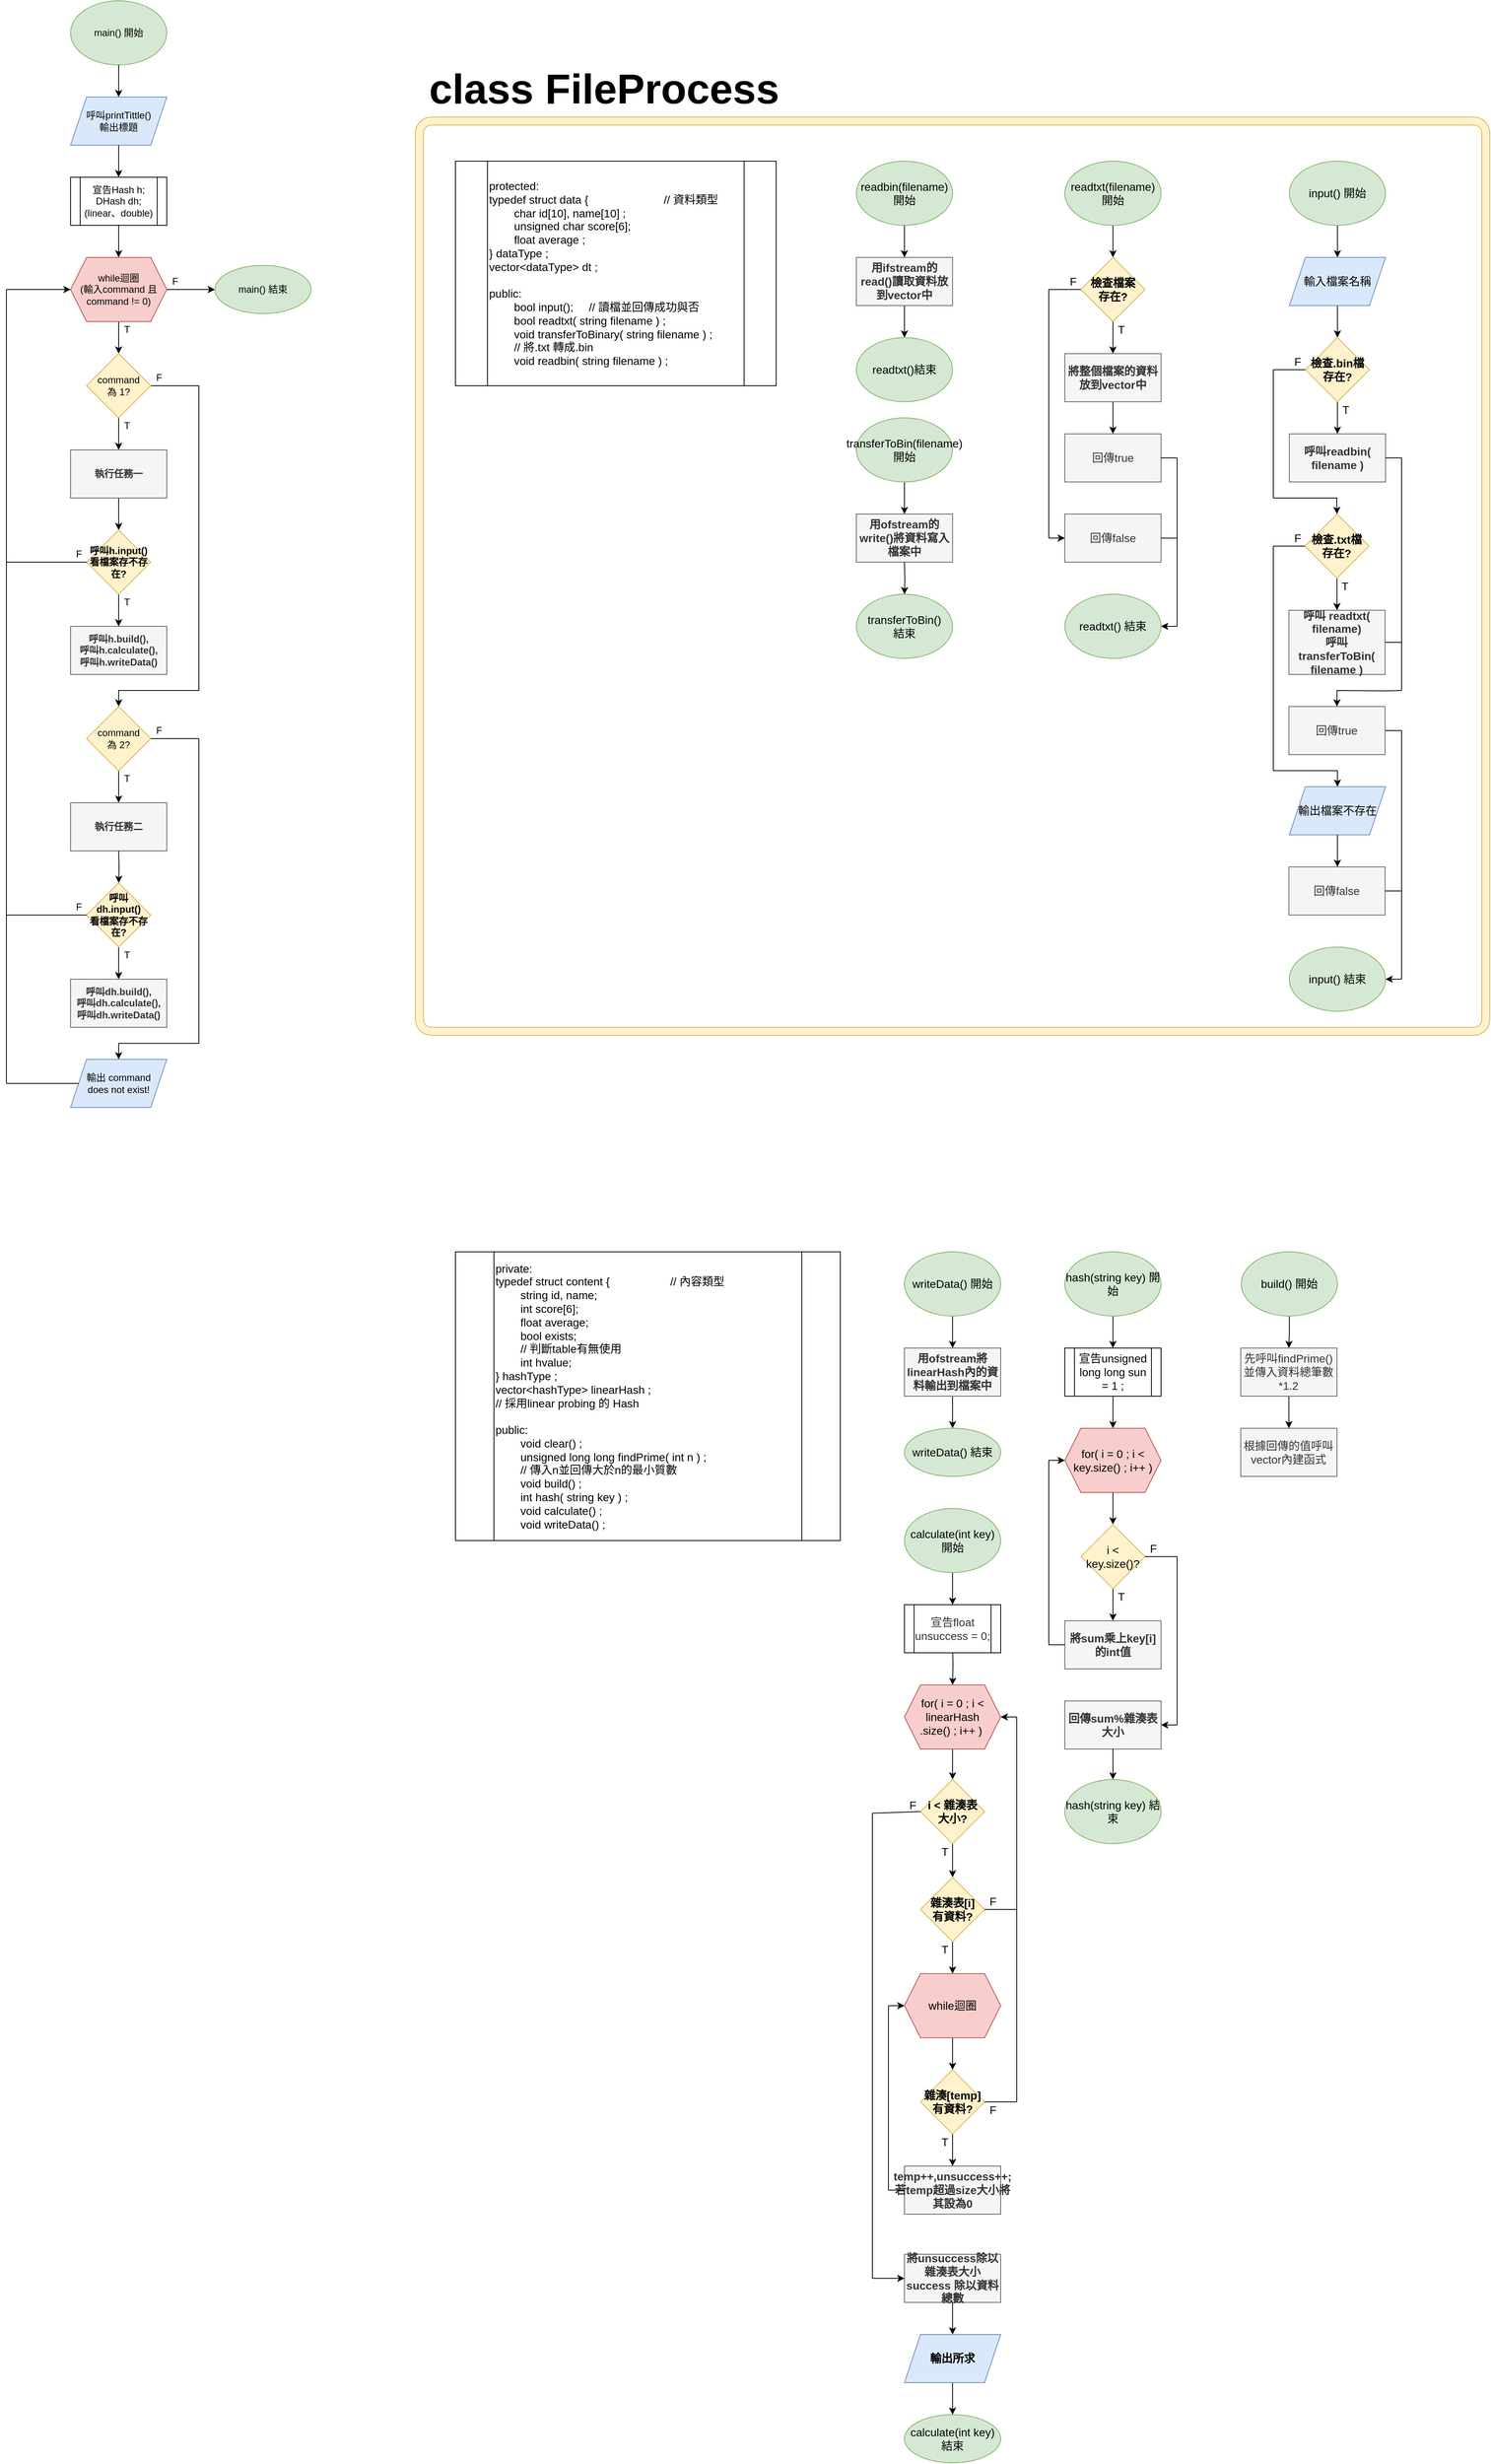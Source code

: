 <mxfile version="17.2.4"><diagram id="wQKLfge7aXyU3W-KWcBB" name="Page-1"><mxGraphModel dx="1577" dy="1096" grid="1" gridSize="10" guides="1" tooltips="1" connect="1" arrows="1" fold="1" page="1" pageScale="1" pageWidth="827" pageHeight="1169" math="0" shadow="0"><root><mxCell id="0"/><mxCell id="1" parent="0"/><mxCell id="VB_Do71cUTBaMuXv3MPL-1" value="main() 開始" style="ellipse;whiteSpace=wrap;html=1;fillColor=#d5e8d4;strokeColor=#82b366;" vertex="1" parent="1"><mxGeometry x="-40" y="40" width="120" height="80" as="geometry"/></mxCell><mxCell id="VB_Do71cUTBaMuXv3MPL-2" value="" style="endArrow=classic;html=1;rounded=0;exitX=0.5;exitY=1;exitDx=0;exitDy=0;" edge="1" parent="1" source="VB_Do71cUTBaMuXv3MPL-1" target="VB_Do71cUTBaMuXv3MPL-3"><mxGeometry width="50" height="50" relative="1" as="geometry"><mxPoint x="390" y="450" as="sourcePoint"/><mxPoint x="20" y="160" as="targetPoint"/></mxGeometry></mxCell><mxCell id="VB_Do71cUTBaMuXv3MPL-3" value="呼叫printTittle()&lt;br&gt;輸出標題" style="shape=parallelogram;perimeter=parallelogramPerimeter;whiteSpace=wrap;html=1;fixedSize=1;fillColor=#dae8fc;strokeColor=#6c8ebf;" vertex="1" parent="1"><mxGeometry x="-40" y="160" width="120" height="60" as="geometry"/></mxCell><mxCell id="VB_Do71cUTBaMuXv3MPL-4" value="" style="endArrow=classic;html=1;rounded=0;exitX=0.5;exitY=1;exitDx=0;exitDy=0;" edge="1" parent="1" source="VB_Do71cUTBaMuXv3MPL-3" target="VB_Do71cUTBaMuXv3MPL-5"><mxGeometry width="50" height="50" relative="1" as="geometry"><mxPoint x="390" y="450" as="sourcePoint"/><mxPoint x="20" y="270" as="targetPoint"/></mxGeometry></mxCell><mxCell id="VB_Do71cUTBaMuXv3MPL-5" value="宣告Hash h;&lt;br&gt;DHash dh;&lt;br&gt;(linear、double)" style="shape=process;whiteSpace=wrap;html=1;backgroundOutline=1;" vertex="1" parent="1"><mxGeometry x="-40" y="260" width="120" height="60" as="geometry"/></mxCell><mxCell id="VB_Do71cUTBaMuXv3MPL-6" value="" style="endArrow=classic;html=1;rounded=0;exitX=0.5;exitY=1;exitDx=0;exitDy=0;" edge="1" parent="1" source="VB_Do71cUTBaMuXv3MPL-5" target="VB_Do71cUTBaMuXv3MPL-7"><mxGeometry width="50" height="50" relative="1" as="geometry"><mxPoint x="390" y="430" as="sourcePoint"/><mxPoint x="20" y="360" as="targetPoint"/></mxGeometry></mxCell><mxCell id="VB_Do71cUTBaMuXv3MPL-9" value="" style="edgeStyle=orthogonalEdgeStyle;rounded=0;orthogonalLoop=1;jettySize=auto;html=1;" edge="1" parent="1" source="VB_Do71cUTBaMuXv3MPL-7" target="VB_Do71cUTBaMuXv3MPL-8"><mxGeometry relative="1" as="geometry"/></mxCell><mxCell id="VB_Do71cUTBaMuXv3MPL-28" value="" style="edgeStyle=orthogonalEdgeStyle;rounded=0;orthogonalLoop=1;jettySize=auto;html=1;" edge="1" parent="1" source="VB_Do71cUTBaMuXv3MPL-7" target="VB_Do71cUTBaMuXv3MPL-27"><mxGeometry relative="1" as="geometry"/></mxCell><mxCell id="VB_Do71cUTBaMuXv3MPL-7" value="while迴圈&lt;br&gt;(輸入command 且 command != 0)" style="shape=hexagon;perimeter=hexagonPerimeter2;whiteSpace=wrap;html=1;fixedSize=1;fillColor=#f8cecc;strokeColor=#b85450;" vertex="1" parent="1"><mxGeometry x="-40" y="360" width="120" height="80" as="geometry"/></mxCell><mxCell id="VB_Do71cUTBaMuXv3MPL-11" value="" style="edgeStyle=orthogonalEdgeStyle;rounded=0;orthogonalLoop=1;jettySize=auto;html=1;exitX=1;exitY=0.5;exitDx=0;exitDy=0;entryX=0.5;entryY=0;entryDx=0;entryDy=0;" edge="1" parent="1" source="VB_Do71cUTBaMuXv3MPL-8" target="VB_Do71cUTBaMuXv3MPL-10"><mxGeometry relative="1" as="geometry"><mxPoint x="-70" y="700" as="targetPoint"/><Array as="points"><mxPoint x="120" y="520"/><mxPoint x="120" y="900"/><mxPoint x="20" y="900"/></Array></mxGeometry></mxCell><mxCell id="VB_Do71cUTBaMuXv3MPL-14" value="" style="edgeStyle=orthogonalEdgeStyle;rounded=0;orthogonalLoop=1;jettySize=auto;html=1;" edge="1" parent="1" source="VB_Do71cUTBaMuXv3MPL-8" target="VB_Do71cUTBaMuXv3MPL-13"><mxGeometry relative="1" as="geometry"/></mxCell><mxCell id="VB_Do71cUTBaMuXv3MPL-8" value="command &lt;br&gt;為 1?" style="rhombus;whiteSpace=wrap;html=1;fillColor=#fff2cc;strokeColor=#d6b656;" vertex="1" parent="1"><mxGeometry x="-20" y="480" width="80" height="80" as="geometry"/></mxCell><mxCell id="VB_Do71cUTBaMuXv3MPL-18" value="" style="edgeStyle=orthogonalEdgeStyle;rounded=0;orthogonalLoop=1;jettySize=auto;html=1;" edge="1" parent="1" source="VB_Do71cUTBaMuXv3MPL-10" target="VB_Do71cUTBaMuXv3MPL-17"><mxGeometry relative="1" as="geometry"/></mxCell><mxCell id="VB_Do71cUTBaMuXv3MPL-10" value="command &lt;br&gt;為 2?" style="rhombus;whiteSpace=wrap;html=1;fillColor=#fff2cc;strokeColor=#d6b656;" vertex="1" parent="1"><mxGeometry x="-20" y="920" width="80" height="80" as="geometry"/></mxCell><mxCell id="VB_Do71cUTBaMuXv3MPL-12" value="F" style="text;html=1;align=center;verticalAlign=middle;resizable=0;points=[];autosize=1;strokeColor=none;fillColor=none;" vertex="1" parent="1"><mxGeometry x="60" y="500" width="20" height="20" as="geometry"/></mxCell><mxCell id="VB_Do71cUTBaMuXv3MPL-30" value="" style="edgeStyle=orthogonalEdgeStyle;rounded=0;orthogonalLoop=1;jettySize=auto;html=1;" edge="1" parent="1" source="VB_Do71cUTBaMuXv3MPL-13" target="VB_Do71cUTBaMuXv3MPL-29"><mxGeometry relative="1" as="geometry"/></mxCell><mxCell id="VB_Do71cUTBaMuXv3MPL-13" value="&lt;b&gt;執行任務一&lt;/b&gt;" style="whiteSpace=wrap;html=1;fillColor=#f5f5f5;fontColor=#333333;strokeColor=#666666;" vertex="1" parent="1"><mxGeometry x="-40" y="600" width="120" height="60" as="geometry"/></mxCell><mxCell id="VB_Do71cUTBaMuXv3MPL-15" value="T" style="text;html=1;align=center;verticalAlign=middle;resizable=0;points=[];autosize=1;strokeColor=none;fillColor=none;" vertex="1" parent="1"><mxGeometry x="20" y="560" width="20" height="20" as="geometry"/></mxCell><mxCell id="VB_Do71cUTBaMuXv3MPL-16" value="T" style="text;html=1;align=center;verticalAlign=middle;resizable=0;points=[];autosize=1;strokeColor=none;fillColor=none;" vertex="1" parent="1"><mxGeometry x="20" y="440" width="20" height="20" as="geometry"/></mxCell><mxCell id="VB_Do71cUTBaMuXv3MPL-17" value="&lt;span&gt;&lt;b&gt;執行任務二&lt;/b&gt;&lt;/span&gt;" style="whiteSpace=wrap;html=1;fillColor=#f5f5f5;fontColor=#333333;strokeColor=#666666;" vertex="1" parent="1"><mxGeometry x="-40" y="1040" width="120" height="60" as="geometry"/></mxCell><mxCell id="VB_Do71cUTBaMuXv3MPL-19" value="T" style="text;html=1;align=center;verticalAlign=middle;resizable=0;points=[];autosize=1;strokeColor=none;fillColor=none;" vertex="1" parent="1"><mxGeometry x="20" y="780" width="20" height="20" as="geometry"/></mxCell><mxCell id="VB_Do71cUTBaMuXv3MPL-22" value="" style="endArrow=classic;html=1;rounded=0;entryX=0;entryY=0.5;entryDx=0;entryDy=0;" edge="1" parent="1" target="VB_Do71cUTBaMuXv3MPL-7"><mxGeometry width="50" height="50" relative="1" as="geometry"><mxPoint x="-120" y="400" as="sourcePoint"/><mxPoint x="440" y="370" as="targetPoint"/></mxGeometry></mxCell><mxCell id="VB_Do71cUTBaMuXv3MPL-23" value="" style="endArrow=none;html=1;rounded=0;" edge="1" parent="1"><mxGeometry width="50" height="50" relative="1" as="geometry"><mxPoint x="-120" y="400" as="sourcePoint"/><mxPoint x="-120" y="1390" as="targetPoint"/></mxGeometry></mxCell><mxCell id="VB_Do71cUTBaMuXv3MPL-24" value="F" style="text;html=1;align=center;verticalAlign=middle;resizable=0;points=[];autosize=1;strokeColor=none;fillColor=none;" vertex="1" parent="1"><mxGeometry x="80" y="380" width="20" height="20" as="geometry"/></mxCell><mxCell id="VB_Do71cUTBaMuXv3MPL-26" value="輸出 command &lt;br&gt;does not exist!" style="shape=parallelogram;perimeter=parallelogramPerimeter;whiteSpace=wrap;html=1;fixedSize=1;fillColor=#dae8fc;strokeColor=#6c8ebf;" vertex="1" parent="1"><mxGeometry x="-40" y="1360" width="120" height="60" as="geometry"/></mxCell><mxCell id="VB_Do71cUTBaMuXv3MPL-27" value="main() 結束" style="ellipse;whiteSpace=wrap;html=1;fillColor=#d5e8d4;strokeColor=#82b366;" vertex="1" parent="1"><mxGeometry x="140" y="370" width="120" height="60" as="geometry"/></mxCell><mxCell id="VB_Do71cUTBaMuXv3MPL-34" value="" style="edgeStyle=orthogonalEdgeStyle;rounded=0;orthogonalLoop=1;jettySize=auto;html=1;" edge="1" parent="1" source="VB_Do71cUTBaMuXv3MPL-29" target="VB_Do71cUTBaMuXv3MPL-33"><mxGeometry relative="1" as="geometry"/></mxCell><mxCell id="VB_Do71cUTBaMuXv3MPL-29" value="&lt;b&gt;呼叫h.input()&lt;br&gt;看檔案存不存在?&lt;br&gt;&lt;/b&gt;" style="rhombus;whiteSpace=wrap;html=1;fillColor=#fff2cc;strokeColor=#d6b656;" vertex="1" parent="1"><mxGeometry x="-20" y="700" width="80" height="80" as="geometry"/></mxCell><mxCell id="VB_Do71cUTBaMuXv3MPL-33" value="&lt;b&gt;呼叫h.build(),&lt;br&gt;呼叫h.calculate(),&lt;br&gt;呼叫h.writeData()&lt;/b&gt;" style="whiteSpace=wrap;html=1;fillColor=#f5f5f5;strokeColor=#666666;fontColor=#333333;" vertex="1" parent="1"><mxGeometry x="-40" y="820" width="120" height="60" as="geometry"/></mxCell><mxCell id="VB_Do71cUTBaMuXv3MPL-35" value="" style="edgeStyle=orthogonalEdgeStyle;rounded=0;orthogonalLoop=1;jettySize=auto;html=1;" edge="1" parent="1" target="VB_Do71cUTBaMuXv3MPL-37"><mxGeometry relative="1" as="geometry"><mxPoint x="20" y="1100" as="sourcePoint"/></mxGeometry></mxCell><mxCell id="VB_Do71cUTBaMuXv3MPL-36" value="" style="edgeStyle=orthogonalEdgeStyle;rounded=0;orthogonalLoop=1;jettySize=auto;html=1;" edge="1" parent="1" source="VB_Do71cUTBaMuXv3MPL-37" target="VB_Do71cUTBaMuXv3MPL-38"><mxGeometry relative="1" as="geometry"/></mxCell><mxCell id="VB_Do71cUTBaMuXv3MPL-37" value="&lt;b&gt;呼叫dh.input()&lt;br&gt;看檔案存不存在?&lt;/b&gt;" style="rhombus;whiteSpace=wrap;html=1;fillColor=#fff2cc;strokeColor=#d6b656;" vertex="1" parent="1"><mxGeometry x="-20" y="1140" width="80" height="80" as="geometry"/></mxCell><mxCell id="VB_Do71cUTBaMuXv3MPL-38" value="&lt;b&gt;呼叫dh.build(),&lt;br&gt;呼叫dh.calculate(),&lt;br&gt;呼叫dh.writeData()&lt;/b&gt;" style="whiteSpace=wrap;html=1;fillColor=#f5f5f5;strokeColor=#666666;fontColor=#333333;" vertex="1" parent="1"><mxGeometry x="-40" y="1260" width="120" height="60" as="geometry"/></mxCell><mxCell id="VB_Do71cUTBaMuXv3MPL-39" value="" style="endArrow=none;html=1;rounded=0;exitX=0;exitY=0.5;exitDx=0;exitDy=0;" edge="1" parent="1" source="VB_Do71cUTBaMuXv3MPL-29"><mxGeometry width="50" height="50" relative="1" as="geometry"><mxPoint x="580" y="840" as="sourcePoint"/><mxPoint x="-120" y="740" as="targetPoint"/></mxGeometry></mxCell><mxCell id="VB_Do71cUTBaMuXv3MPL-40" value="F" style="text;html=1;align=center;verticalAlign=middle;resizable=0;points=[];autosize=1;strokeColor=none;fillColor=none;" vertex="1" parent="1"><mxGeometry x="-40" y="720" width="20" height="20" as="geometry"/></mxCell><mxCell id="VB_Do71cUTBaMuXv3MPL-41" value="T" style="text;html=1;align=center;verticalAlign=middle;resizable=0;points=[];autosize=1;strokeColor=none;fillColor=none;" vertex="1" parent="1"><mxGeometry x="20" y="1000" width="20" height="20" as="geometry"/></mxCell><mxCell id="VB_Do71cUTBaMuXv3MPL-42" value="" style="endArrow=none;html=1;rounded=0;exitX=1;exitY=0.5;exitDx=0;exitDy=0;" edge="1" parent="1" source="VB_Do71cUTBaMuXv3MPL-10"><mxGeometry width="50" height="50" relative="1" as="geometry"><mxPoint x="580" y="1040" as="sourcePoint"/><mxPoint x="120" y="960" as="targetPoint"/></mxGeometry></mxCell><mxCell id="VB_Do71cUTBaMuXv3MPL-43" value="F" style="text;html=1;align=center;verticalAlign=middle;resizable=0;points=[];autosize=1;strokeColor=none;fillColor=none;" vertex="1" parent="1"><mxGeometry x="60" y="940" width="20" height="20" as="geometry"/></mxCell><mxCell id="VB_Do71cUTBaMuXv3MPL-44" value="" style="endArrow=none;html=1;rounded=0;" edge="1" parent="1"><mxGeometry width="50" height="50" relative="1" as="geometry"><mxPoint x="120" y="960" as="sourcePoint"/><mxPoint x="120" y="1340" as="targetPoint"/></mxGeometry></mxCell><mxCell id="VB_Do71cUTBaMuXv3MPL-45" style="edgeStyle=orthogonalEdgeStyle;rounded=0;orthogonalLoop=1;jettySize=auto;html=1;exitX=0.5;exitY=1;exitDx=0;exitDy=0;" edge="1" parent="1" source="VB_Do71cUTBaMuXv3MPL-26" target="VB_Do71cUTBaMuXv3MPL-26"><mxGeometry relative="1" as="geometry"/></mxCell><mxCell id="VB_Do71cUTBaMuXv3MPL-46" value="" style="endArrow=none;html=1;rounded=0;" edge="1" parent="1"><mxGeometry width="50" height="50" relative="1" as="geometry"><mxPoint x="120" y="1340" as="sourcePoint"/><mxPoint x="20" y="1340" as="targetPoint"/></mxGeometry></mxCell><mxCell id="VB_Do71cUTBaMuXv3MPL-47" value="" style="endArrow=classic;html=1;rounded=0;entryX=0.5;entryY=0;entryDx=0;entryDy=0;" edge="1" parent="1" target="VB_Do71cUTBaMuXv3MPL-26"><mxGeometry width="50" height="50" relative="1" as="geometry"><mxPoint x="20" y="1340" as="sourcePoint"/><mxPoint x="630" y="1090" as="targetPoint"/></mxGeometry></mxCell><mxCell id="VB_Do71cUTBaMuXv3MPL-49" value="" style="endArrow=none;html=1;rounded=0;" edge="1" parent="1"><mxGeometry width="50" height="50" relative="1" as="geometry"><mxPoint x="-120" y="1390" as="sourcePoint"/><mxPoint x="-30" y="1390" as="targetPoint"/></mxGeometry></mxCell><mxCell id="VB_Do71cUTBaMuXv3MPL-50" value="T" style="text;html=1;align=center;verticalAlign=middle;resizable=0;points=[];autosize=1;strokeColor=none;fillColor=none;" vertex="1" parent="1"><mxGeometry x="20" y="1220" width="20" height="20" as="geometry"/></mxCell><mxCell id="VB_Do71cUTBaMuXv3MPL-51" value="" style="endArrow=none;html=1;rounded=0;exitX=0;exitY=0.5;exitDx=0;exitDy=0;" edge="1" parent="1" source="VB_Do71cUTBaMuXv3MPL-37"><mxGeometry width="50" height="50" relative="1" as="geometry"><mxPoint x="580" y="1040" as="sourcePoint"/><mxPoint x="-120" y="1180" as="targetPoint"/></mxGeometry></mxCell><mxCell id="VB_Do71cUTBaMuXv3MPL-52" value="F" style="text;html=1;align=center;verticalAlign=middle;resizable=0;points=[];autosize=1;strokeColor=none;fillColor=none;" vertex="1" parent="1"><mxGeometry x="-40" y="1160" width="20" height="20" as="geometry"/></mxCell><mxCell id="VB_Do71cUTBaMuXv3MPL-53" value="&lt;font style=&quot;font-size: 14px&quot;&gt;protected:&lt;br&gt;typedef struct data {&lt;span style=&quot;white-space: pre&quot;&gt;&#9;&lt;/span&gt;&lt;span style=&quot;white-space: pre&quot;&gt;&#9;&lt;/span&gt;&lt;span style=&quot;white-space: pre&quot;&gt;&#9;&lt;/span&gt;// 資料類型&lt;br&gt;&lt;span style=&quot;white-space: pre&quot;&gt;&#9;&lt;/span&gt;char id[10], name[10] ;&lt;br&gt;&amp;nbsp; &lt;span style=&quot;white-space: pre&quot;&gt;&#9;&lt;/span&gt;unsigned char score[6];&lt;br&gt;&lt;span style=&quot;white-space: pre&quot;&gt;&#9;&lt;/span&gt;float average ;&amp;nbsp; &amp;nbsp; &amp;nbsp; &amp;nbsp; &amp;nbsp; &amp;nbsp; &amp;nbsp;&lt;br&gt;} dataType ;&lt;span style=&quot;white-space: pre&quot;&gt;&#9;&lt;/span&gt;&lt;span style=&quot;white-space: pre&quot;&gt;&#9;&lt;/span&gt;&lt;span style=&quot;white-space: pre&quot;&gt;&#9;&lt;/span&gt;&lt;span style=&quot;white-space: pre&quot;&gt;&#9;&lt;/span&gt;&lt;span style=&quot;white-space: pre&quot;&gt;&#9;&lt;/span&gt;&lt;br&gt;vector&amp;lt;dataType&amp;gt; dt ;&lt;br&gt;&lt;br&gt;public:&lt;br&gt;&lt;span style=&quot;white-space: pre&quot;&gt;&#9;&lt;/span&gt;bool input();&lt;span style=&quot;white-space: pre&quot;&gt;&#9;&lt;/span&gt;// 讀檔並回傳成功與否&lt;br&gt;&lt;span style=&quot;white-space: pre&quot;&gt;&#9;&lt;/span&gt;bool readtxt( string filename ) ;&lt;br&gt;&lt;span style=&quot;white-space: pre&quot;&gt;&#9;&lt;/span&gt;void transferToBinary( string filename ) ;&amp;nbsp;&lt;br&gt;&lt;span style=&quot;white-space: pre&quot;&gt;&#9;&lt;/span&gt;// 將.txt 轉成.bin&lt;br&gt;&lt;span style=&quot;white-space: pre&quot;&gt;&#9;&lt;/span&gt;void readbin( string filename ) ;&lt;/font&gt;" style="shape=process;whiteSpace=wrap;html=1;backgroundOutline=1;align=left;" vertex="1" parent="1"><mxGeometry x="440" y="240" width="400" height="280" as="geometry"/></mxCell><mxCell id="VB_Do71cUTBaMuXv3MPL-56" value="" style="edgeStyle=orthogonalEdgeStyle;rounded=0;orthogonalLoop=1;jettySize=auto;html=1;fontSize=14;" edge="1" parent="1" source="VB_Do71cUTBaMuXv3MPL-54" target="VB_Do71cUTBaMuXv3MPL-58"><mxGeometry relative="1" as="geometry"><mxPoint x="1540" y="410" as="targetPoint"/></mxGeometry></mxCell><mxCell id="VB_Do71cUTBaMuXv3MPL-54" value="input() 開始" style="ellipse;whiteSpace=wrap;html=1;fontSize=14;fillColor=#d5e8d4;strokeColor=#82b366;" vertex="1" parent="1"><mxGeometry x="1480" y="240" width="120" height="80" as="geometry"/></mxCell><mxCell id="VB_Do71cUTBaMuXv3MPL-60" value="" style="edgeStyle=orthogonalEdgeStyle;rounded=0;orthogonalLoop=1;jettySize=auto;html=1;fontSize=14;" edge="1" parent="1" source="VB_Do71cUTBaMuXv3MPL-58" target="VB_Do71cUTBaMuXv3MPL-61"><mxGeometry relative="1" as="geometry"><mxPoint x="1540" y="460" as="targetPoint"/></mxGeometry></mxCell><mxCell id="VB_Do71cUTBaMuXv3MPL-58" value="輸入檔案名稱" style="shape=parallelogram;perimeter=parallelogramPerimeter;whiteSpace=wrap;html=1;fixedSize=1;fontSize=14;fillColor=#dae8fc;strokeColor=#6c8ebf;" vertex="1" parent="1"><mxGeometry x="1480" y="360" width="120" height="60" as="geometry"/></mxCell><mxCell id="VB_Do71cUTBaMuXv3MPL-63" value="" style="edgeStyle=orthogonalEdgeStyle;rounded=0;orthogonalLoop=1;jettySize=auto;html=1;fontSize=14;" edge="1" parent="1" source="VB_Do71cUTBaMuXv3MPL-61" target="VB_Do71cUTBaMuXv3MPL-62"><mxGeometry relative="1" as="geometry"/></mxCell><mxCell id="VB_Do71cUTBaMuXv3MPL-61" value="&lt;b&gt;檢查.bin檔存在?&lt;/b&gt;" style="rhombus;whiteSpace=wrap;html=1;fontSize=14;fillColor=#fff2cc;strokeColor=#d6b656;" vertex="1" parent="1"><mxGeometry x="1500" y="460" width="80" height="80" as="geometry"/></mxCell><mxCell id="VB_Do71cUTBaMuXv3MPL-62" value="&lt;b&gt;呼叫readbin( filename )&lt;/b&gt;" style="whiteSpace=wrap;html=1;fontSize=14;fillColor=#f5f5f5;fontColor=#333333;strokeColor=#666666;" vertex="1" parent="1"><mxGeometry x="1480" y="580" width="120" height="60" as="geometry"/></mxCell><mxCell id="VB_Do71cUTBaMuXv3MPL-64" value="T" style="text;html=1;align=center;verticalAlign=middle;resizable=0;points=[];autosize=1;strokeColor=none;fillColor=none;fontSize=14;" vertex="1" parent="1"><mxGeometry x="1540" y="540" width="20" height="20" as="geometry"/></mxCell><mxCell id="VB_Do71cUTBaMuXv3MPL-65" value="" style="endArrow=none;html=1;rounded=0;fontSize=14;exitX=0;exitY=0.5;exitDx=0;exitDy=0;" edge="1" parent="1" source="VB_Do71cUTBaMuXv3MPL-61"><mxGeometry width="50" height="50" relative="1" as="geometry"><mxPoint x="1520" y="700" as="sourcePoint"/><mxPoint x="1460" y="500" as="targetPoint"/></mxGeometry></mxCell><mxCell id="VB_Do71cUTBaMuXv3MPL-66" value="" style="endArrow=none;html=1;rounded=0;fontSize=14;" edge="1" parent="1"><mxGeometry width="50" height="50" relative="1" as="geometry"><mxPoint x="1460" y="660" as="sourcePoint"/><mxPoint x="1460" y="500" as="targetPoint"/></mxGeometry></mxCell><mxCell id="VB_Do71cUTBaMuXv3MPL-68" value="" style="endArrow=classic;html=1;rounded=0;fontSize=14;entryX=0.5;entryY=0;entryDx=0;entryDy=0;" edge="1" parent="1" target="VB_Do71cUTBaMuXv3MPL-69"><mxGeometry width="50" height="50" relative="1" as="geometry"><mxPoint x="1539" y="660" as="sourcePoint"/><mxPoint x="1510" y="600" as="targetPoint"/></mxGeometry></mxCell><mxCell id="VB_Do71cUTBaMuXv3MPL-72" value="" style="edgeStyle=orthogonalEdgeStyle;rounded=0;orthogonalLoop=1;jettySize=auto;html=1;fontSize=14;" edge="1" parent="1" source="VB_Do71cUTBaMuXv3MPL-69" target="VB_Do71cUTBaMuXv3MPL-71"><mxGeometry relative="1" as="geometry"/></mxCell><mxCell id="VB_Do71cUTBaMuXv3MPL-69" value="&lt;b&gt;檢查.txt檔&lt;br&gt;存在?&lt;/b&gt;" style="rhombus;whiteSpace=wrap;html=1;fontSize=14;fillColor=#fff2cc;strokeColor=#d6b656;" vertex="1" parent="1"><mxGeometry x="1499.41" y="680" width="80" height="80" as="geometry"/></mxCell><mxCell id="VB_Do71cUTBaMuXv3MPL-70" value="F" style="text;html=1;align=center;verticalAlign=middle;resizable=0;points=[];autosize=1;strokeColor=none;fillColor=none;fontSize=14;" vertex="1" parent="1"><mxGeometry x="1480" y="480" width="20" height="20" as="geometry"/></mxCell><mxCell id="VB_Do71cUTBaMuXv3MPL-71" value="&lt;b&gt;呼叫 readtxt( filename)&lt;br&gt;呼叫 transferToBin( filename )&lt;/b&gt;" style="whiteSpace=wrap;html=1;fontSize=14;fillColor=#f5f5f5;fontColor=#333333;strokeColor=#666666;" vertex="1" parent="1"><mxGeometry x="1479.41" y="800" width="120" height="80" as="geometry"/></mxCell><mxCell id="VB_Do71cUTBaMuXv3MPL-73" value="T" style="text;html=1;align=center;verticalAlign=middle;resizable=0;points=[];autosize=1;strokeColor=none;fillColor=none;fontSize=14;" vertex="1" parent="1"><mxGeometry x="1539.41" y="760" width="20" height="20" as="geometry"/></mxCell><mxCell id="VB_Do71cUTBaMuXv3MPL-75" value="" style="endArrow=none;html=1;rounded=0;fontSize=14;exitX=0;exitY=0.5;exitDx=0;exitDy=0;" edge="1" parent="1" source="VB_Do71cUTBaMuXv3MPL-69"><mxGeometry width="50" height="50" relative="1" as="geometry"><mxPoint x="1370" y="739.46" as="sourcePoint"/><mxPoint x="1460" y="720" as="targetPoint"/></mxGeometry></mxCell><mxCell id="VB_Do71cUTBaMuXv3MPL-76" value="" style="endArrow=none;html=1;rounded=0;fontSize=14;" edge="1" parent="1"><mxGeometry width="50" height="50" relative="1" as="geometry"><mxPoint x="1460" y="720" as="sourcePoint"/><mxPoint x="1460" y="1000" as="targetPoint"/><Array as="points"><mxPoint x="1460" y="880"/></Array></mxGeometry></mxCell><mxCell id="VB_Do71cUTBaMuXv3MPL-77" value="輸出檔案不存在" style="shape=parallelogram;perimeter=parallelogramPerimeter;whiteSpace=wrap;html=1;fixedSize=1;fontSize=14;fillColor=#dae8fc;strokeColor=#6c8ebf;" vertex="1" parent="1"><mxGeometry x="1480" y="1020" width="120" height="60" as="geometry"/></mxCell><mxCell id="VB_Do71cUTBaMuXv3MPL-79" value="" style="endArrow=classic;html=1;rounded=0;fontSize=14;entryX=0.5;entryY=0;entryDx=0;entryDy=0;" edge="1" parent="1" target="VB_Do71cUTBaMuXv3MPL-77"><mxGeometry width="50" height="50" relative="1" as="geometry"><mxPoint x="1540" y="1000" as="sourcePoint"/><mxPoint x="1380.59" y="1058.46" as="targetPoint"/></mxGeometry></mxCell><mxCell id="VB_Do71cUTBaMuXv3MPL-80" value="" style="endArrow=classic;html=1;rounded=0;fontSize=14;exitX=0.5;exitY=1;exitDx=0;exitDy=0;" edge="1" parent="1" source="VB_Do71cUTBaMuXv3MPL-77"><mxGeometry width="50" height="50" relative="1" as="geometry"><mxPoint x="1489.41" y="980" as="sourcePoint"/><mxPoint x="1540" y="1120" as="targetPoint"/></mxGeometry></mxCell><mxCell id="VB_Do71cUTBaMuXv3MPL-84" value="F" style="text;html=1;align=center;verticalAlign=middle;resizable=0;points=[];autosize=1;strokeColor=none;fillColor=none;fontSize=14;" vertex="1" parent="1"><mxGeometry x="1480" y="700" width="20" height="20" as="geometry"/></mxCell><mxCell id="VB_Do71cUTBaMuXv3MPL-85" value="" style="edgeStyle=orthogonalEdgeStyle;rounded=0;orthogonalLoop=1;jettySize=auto;html=1;fontSize=14;entryX=0.5;entryY=0;entryDx=0;entryDy=0;" edge="1" parent="1" target="VB_Do71cUTBaMuXv3MPL-146"><mxGeometry relative="1" as="geometry"><mxPoint x="1620" y="900" as="sourcePoint"/><mxPoint x="1600" y="950" as="targetPoint"/></mxGeometry></mxCell><mxCell id="VB_Do71cUTBaMuXv3MPL-87" value="" style="endArrow=none;html=1;rounded=0;fontSize=14;" edge="1" parent="1"><mxGeometry width="50" height="50" relative="1" as="geometry"><mxPoint x="1460" y="660" as="sourcePoint"/><mxPoint x="1540" y="660" as="targetPoint"/></mxGeometry></mxCell><mxCell id="VB_Do71cUTBaMuXv3MPL-88" value="" style="endArrow=none;html=1;rounded=0;fontSize=14;" edge="1" parent="1"><mxGeometry width="50" height="50" relative="1" as="geometry"><mxPoint x="1460" y="1000" as="sourcePoint"/><mxPoint x="1540" y="1000" as="targetPoint"/></mxGeometry></mxCell><mxCell id="VB_Do71cUTBaMuXv3MPL-89" value="" style="endArrow=none;html=1;rounded=0;fontSize=14;entryX=1;entryY=0.5;entryDx=0;entryDy=0;" edge="1" parent="1" target="VB_Do71cUTBaMuXv3MPL-62"><mxGeometry width="50" height="50" relative="1" as="geometry"><mxPoint x="1620" y="610" as="sourcePoint"/><mxPoint x="1510" y="860" as="targetPoint"/></mxGeometry></mxCell><mxCell id="VB_Do71cUTBaMuXv3MPL-90" value="" style="endArrow=none;html=1;rounded=0;fontSize=14;" edge="1" parent="1"><mxGeometry width="50" height="50" relative="1" as="geometry"><mxPoint x="1620" y="900" as="sourcePoint"/><mxPoint x="1620" y="610" as="targetPoint"/></mxGeometry></mxCell><mxCell id="VB_Do71cUTBaMuXv3MPL-91" value="" style="endArrow=none;html=1;rounded=0;fontSize=14;exitX=1;exitY=0.5;exitDx=0;exitDy=0;" edge="1" parent="1" source="VB_Do71cUTBaMuXv3MPL-146"><mxGeometry width="50" height="50" relative="1" as="geometry"><mxPoint x="1620" y="900" as="sourcePoint"/><mxPoint x="1620" y="950" as="targetPoint"/></mxGeometry></mxCell><mxCell id="VB_Do71cUTBaMuXv3MPL-92" value="" style="endArrow=none;html=1;rounded=0;fontSize=14;exitX=1;exitY=0.5;exitDx=0;exitDy=0;" edge="1" parent="1" source="VB_Do71cUTBaMuXv3MPL-71"><mxGeometry width="50" height="50" relative="1" as="geometry"><mxPoint x="1690" y="690" as="sourcePoint"/><mxPoint x="1620" y="840" as="targetPoint"/></mxGeometry></mxCell><mxCell id="VB_Do71cUTBaMuXv3MPL-93" value="" style="edgeStyle=orthogonalEdgeStyle;rounded=0;orthogonalLoop=1;jettySize=auto;html=1;fontSize=14;" edge="1" parent="1" source="VB_Do71cUTBaMuXv3MPL-94" target="VB_Do71cUTBaMuXv3MPL-128"><mxGeometry relative="1" as="geometry"><mxPoint x="1260.0" y="360" as="targetPoint"/></mxGeometry></mxCell><mxCell id="VB_Do71cUTBaMuXv3MPL-94" value="readtxt(filename)開始" style="ellipse;whiteSpace=wrap;html=1;fontSize=14;fillColor=#d5e8d4;strokeColor=#82b366;" vertex="1" parent="1"><mxGeometry x="1200" y="240" width="120" height="80" as="geometry"/></mxCell><mxCell id="VB_Do71cUTBaMuXv3MPL-128" value="&lt;b&gt;檢查檔案&lt;br&gt;存在?&lt;/b&gt;" style="rhombus;whiteSpace=wrap;html=1;fontSize=14;fillColor=#fff2cc;strokeColor=#d6b656;" vertex="1" parent="1"><mxGeometry x="1220.0" y="360" width="80" height="80" as="geometry"/></mxCell><mxCell id="VB_Do71cUTBaMuXv3MPL-129" value="" style="endArrow=classic;html=1;rounded=0;fontSize=14;exitX=0.5;exitY=1;exitDx=0;exitDy=0;" edge="1" parent="1" source="VB_Do71cUTBaMuXv3MPL-128" target="VB_Do71cUTBaMuXv3MPL-131"><mxGeometry width="50" height="50" relative="1" as="geometry"><mxPoint x="1300.0" y="90" as="sourcePoint"/><mxPoint x="1260.0" y="480" as="targetPoint"/></mxGeometry></mxCell><mxCell id="VB_Do71cUTBaMuXv3MPL-134" value="" style="edgeStyle=orthogonalEdgeStyle;rounded=0;orthogonalLoop=1;jettySize=auto;html=1;fontSize=14;" edge="1" parent="1" source="VB_Do71cUTBaMuXv3MPL-131" target="VB_Do71cUTBaMuXv3MPL-138"><mxGeometry relative="1" as="geometry"><mxPoint x="1260.0" y="580" as="targetPoint"/></mxGeometry></mxCell><mxCell id="VB_Do71cUTBaMuXv3MPL-131" value="&lt;b&gt;將整個檔案的資料放到vector中&lt;/b&gt;" style="rounded=0;whiteSpace=wrap;html=1;fontSize=14;fillColor=#f5f5f5;fontColor=#333333;strokeColor=#666666;" vertex="1" parent="1"><mxGeometry x="1200.0" y="480" width="120" height="60" as="geometry"/></mxCell><mxCell id="VB_Do71cUTBaMuXv3MPL-132" value="T" style="text;html=1;align=center;verticalAlign=middle;resizable=0;points=[];autosize=1;strokeColor=none;fillColor=none;fontSize=14;" vertex="1" parent="1"><mxGeometry x="1260" y="440" width="20" height="20" as="geometry"/></mxCell><mxCell id="VB_Do71cUTBaMuXv3MPL-135" value="" style="endArrow=none;html=1;rounded=0;fontSize=14;exitX=0;exitY=0.5;exitDx=0;exitDy=0;" edge="1" parent="1" source="VB_Do71cUTBaMuXv3MPL-128"><mxGeometry width="50" height="50" relative="1" as="geometry"><mxPoint x="1208.57" y="170" as="sourcePoint"/><mxPoint x="1180" y="400" as="targetPoint"/></mxGeometry></mxCell><mxCell id="VB_Do71cUTBaMuXv3MPL-136" value="" style="endArrow=none;html=1;rounded=0;fontSize=14;" edge="1" parent="1"><mxGeometry width="50" height="50" relative="1" as="geometry"><mxPoint x="1180" y="400" as="sourcePoint"/><mxPoint x="1180" y="710" as="targetPoint"/></mxGeometry></mxCell><mxCell id="VB_Do71cUTBaMuXv3MPL-137" value="F" style="text;html=1;align=center;verticalAlign=middle;resizable=0;points=[];autosize=1;strokeColor=none;fillColor=none;fontSize=14;" vertex="1" parent="1"><mxGeometry x="1200" y="380" width="20" height="20" as="geometry"/></mxCell><mxCell id="VB_Do71cUTBaMuXv3MPL-138" value="回傳true" style="rounded=0;whiteSpace=wrap;html=1;fontSize=14;fillColor=#f5f5f5;fontColor=#333333;strokeColor=#666666;" vertex="1" parent="1"><mxGeometry x="1200.0" y="580" width="120" height="60" as="geometry"/></mxCell><mxCell id="VB_Do71cUTBaMuXv3MPL-139" value="" style="endArrow=classic;html=1;rounded=0;fontSize=14;entryX=0;entryY=0.5;entryDx=0;entryDy=0;" edge="1" parent="1" target="VB_Do71cUTBaMuXv3MPL-140"><mxGeometry width="50" height="50" relative="1" as="geometry"><mxPoint x="1180" y="710" as="sourcePoint"/><mxPoint x="1200" y="700" as="targetPoint"/></mxGeometry></mxCell><mxCell id="VB_Do71cUTBaMuXv3MPL-140" value="回傳false" style="rounded=0;whiteSpace=wrap;html=1;fontSize=14;fillColor=#f5f5f5;fontColor=#333333;strokeColor=#666666;" vertex="1" parent="1"><mxGeometry x="1200.0" y="680" width="120" height="60" as="geometry"/></mxCell><mxCell id="VB_Do71cUTBaMuXv3MPL-141" value="" style="endArrow=none;html=1;rounded=0;fontSize=14;exitX=1;exitY=0.5;exitDx=0;exitDy=0;" edge="1" parent="1" source="VB_Do71cUTBaMuXv3MPL-138"><mxGeometry width="50" height="50" relative="1" as="geometry"><mxPoint x="1260" y="590" as="sourcePoint"/><mxPoint x="1340" y="610" as="targetPoint"/></mxGeometry></mxCell><mxCell id="VB_Do71cUTBaMuXv3MPL-142" value="" style="endArrow=none;html=1;rounded=0;fontSize=14;exitX=1;exitY=0.5;exitDx=0;exitDy=0;" edge="1" parent="1" source="VB_Do71cUTBaMuXv3MPL-140"><mxGeometry width="50" height="50" relative="1" as="geometry"><mxPoint x="1260" y="590" as="sourcePoint"/><mxPoint x="1340" y="710" as="targetPoint"/></mxGeometry></mxCell><mxCell id="VB_Do71cUTBaMuXv3MPL-143" value="" style="endArrow=none;html=1;rounded=0;fontSize=14;" edge="1" parent="1"><mxGeometry width="50" height="50" relative="1" as="geometry"><mxPoint x="1340" y="820" as="sourcePoint"/><mxPoint x="1340" y="610" as="targetPoint"/></mxGeometry></mxCell><mxCell id="VB_Do71cUTBaMuXv3MPL-144" value="" style="endArrow=classic;html=1;rounded=0;fontSize=14;entryX=1;entryY=0.5;entryDx=0;entryDy=0;" edge="1" parent="1" target="VB_Do71cUTBaMuXv3MPL-145"><mxGeometry width="50" height="50" relative="1" as="geometry"><mxPoint x="1340" y="820" as="sourcePoint"/><mxPoint x="1310" y="540" as="targetPoint"/></mxGeometry></mxCell><mxCell id="VB_Do71cUTBaMuXv3MPL-145" value="readtxt() 結束" style="ellipse;whiteSpace=wrap;html=1;fontSize=14;fillColor=#d5e8d4;strokeColor=#82b366;" vertex="1" parent="1"><mxGeometry x="1200" y="780" width="120" height="80" as="geometry"/></mxCell><mxCell id="VB_Do71cUTBaMuXv3MPL-146" value="回傳true" style="rounded=0;whiteSpace=wrap;html=1;fontSize=14;fillColor=#f5f5f5;fontColor=#333333;strokeColor=#666666;" vertex="1" parent="1"><mxGeometry x="1479.41" y="920" width="120" height="60" as="geometry"/></mxCell><mxCell id="VB_Do71cUTBaMuXv3MPL-147" value="回傳false" style="rounded=0;whiteSpace=wrap;html=1;fontSize=14;fillColor=#f5f5f5;fontColor=#333333;strokeColor=#666666;" vertex="1" parent="1"><mxGeometry x="1479.41" y="1120" width="120" height="60" as="geometry"/></mxCell><mxCell id="VB_Do71cUTBaMuXv3MPL-148" value="" style="endArrow=none;html=1;rounded=0;fontSize=14;exitX=1;exitY=0.5;exitDx=0;exitDy=0;" edge="1" parent="1" source="VB_Do71cUTBaMuXv3MPL-147"><mxGeometry width="50" height="50" relative="1" as="geometry"><mxPoint x="1580" y="990" as="sourcePoint"/><mxPoint x="1620" y="1150" as="targetPoint"/></mxGeometry></mxCell><mxCell id="VB_Do71cUTBaMuXv3MPL-149" value="" style="endArrow=none;html=1;rounded=0;fontSize=14;" edge="1" parent="1"><mxGeometry width="50" height="50" relative="1" as="geometry"><mxPoint x="1620" y="950" as="sourcePoint"/><mxPoint x="1620" y="1260" as="targetPoint"/></mxGeometry></mxCell><mxCell id="VB_Do71cUTBaMuXv3MPL-150" value="input() 結束" style="ellipse;whiteSpace=wrap;html=1;fontSize=14;fillColor=#d5e8d4;strokeColor=#82b366;" vertex="1" parent="1"><mxGeometry x="1480" y="1220" width="120" height="80" as="geometry"/></mxCell><mxCell id="VB_Do71cUTBaMuXv3MPL-151" value="" style="endArrow=classic;html=1;rounded=0;fontSize=14;entryX=1;entryY=0.5;entryDx=0;entryDy=0;" edge="1" parent="1" target="VB_Do71cUTBaMuXv3MPL-150"><mxGeometry width="50" height="50" relative="1" as="geometry"><mxPoint x="1620" y="1260" as="sourcePoint"/><mxPoint x="1630" y="1100" as="targetPoint"/></mxGeometry></mxCell><mxCell id="VB_Do71cUTBaMuXv3MPL-152" value="" style="edgeStyle=orthogonalEdgeStyle;rounded=0;orthogonalLoop=1;jettySize=auto;html=1;fontSize=14;" edge="1" parent="1" source="VB_Do71cUTBaMuXv3MPL-153"><mxGeometry relative="1" as="geometry"><mxPoint x="1000" y="360.0" as="targetPoint"/></mxGeometry></mxCell><mxCell id="VB_Do71cUTBaMuXv3MPL-153" value="readbin(filename)開始" style="ellipse;whiteSpace=wrap;html=1;fontSize=14;fillColor=#d5e8d4;strokeColor=#82b366;" vertex="1" parent="1"><mxGeometry x="940" y="240" width="120" height="80" as="geometry"/></mxCell><mxCell id="VB_Do71cUTBaMuXv3MPL-156" value="" style="edgeStyle=orthogonalEdgeStyle;rounded=0;orthogonalLoop=1;jettySize=auto;html=1;fontSize=14;" edge="1" parent="1" source="VB_Do71cUTBaMuXv3MPL-157"><mxGeometry relative="1" as="geometry"><mxPoint x="1000.0" y="460" as="targetPoint"/></mxGeometry></mxCell><mxCell id="VB_Do71cUTBaMuXv3MPL-157" value="&lt;b&gt;用ifstream的read()讀取資料放到vector中&lt;/b&gt;" style="rounded=0;whiteSpace=wrap;html=1;fontSize=14;fillColor=#f5f5f5;fontColor=#333333;strokeColor=#666666;" vertex="1" parent="1"><mxGeometry x="940.0" y="360" width="120" height="60" as="geometry"/></mxCell><mxCell id="VB_Do71cUTBaMuXv3MPL-169" value="readtxt()結束" style="ellipse;whiteSpace=wrap;html=1;fontSize=14;fillColor=#d5e8d4;strokeColor=#82b366;" vertex="1" parent="1"><mxGeometry x="940" y="460" width="120" height="80" as="geometry"/></mxCell><mxCell id="VB_Do71cUTBaMuXv3MPL-170" value="" style="edgeStyle=orthogonalEdgeStyle;rounded=0;orthogonalLoop=1;jettySize=auto;html=1;fontSize=14;" edge="1" parent="1" source="VB_Do71cUTBaMuXv3MPL-171" target="VB_Do71cUTBaMuXv3MPL-175"><mxGeometry relative="1" as="geometry"><mxPoint x="1000" y="680.0" as="targetPoint"/></mxGeometry></mxCell><mxCell id="VB_Do71cUTBaMuXv3MPL-171" value="transferToBin(filename)開始" style="ellipse;whiteSpace=wrap;html=1;fontSize=14;fillColor=#d5e8d4;strokeColor=#82b366;" vertex="1" parent="1"><mxGeometry x="940" y="560" width="120" height="80" as="geometry"/></mxCell><mxCell id="VB_Do71cUTBaMuXv3MPL-175" value="用ofstream的write()將資料寫入檔案中" style="rounded=0;whiteSpace=wrap;html=1;fontSize=14;fillColor=#f5f5f5;fontColor=#333333;strokeColor=#666666;fontStyle=1" vertex="1" parent="1"><mxGeometry x="940" y="680.0" width="120" height="60" as="geometry"/></mxCell><mxCell id="VB_Do71cUTBaMuXv3MPL-176" value="" style="edgeStyle=orthogonalEdgeStyle;rounded=0;orthogonalLoop=1;jettySize=auto;html=1;fontSize=14;" edge="1" parent="1"><mxGeometry relative="1" as="geometry"><mxPoint x="1000.0" y="780" as="targetPoint"/><mxPoint x="1000.0" y="740" as="sourcePoint"/></mxGeometry></mxCell><mxCell id="VB_Do71cUTBaMuXv3MPL-177" value="transferToBin() &lt;br&gt;結束" style="ellipse;whiteSpace=wrap;html=1;fontSize=14;fillColor=#d5e8d4;strokeColor=#82b366;" vertex="1" parent="1"><mxGeometry x="940" y="780" width="120" height="80" as="geometry"/></mxCell><mxCell id="VB_Do71cUTBaMuXv3MPL-179" value="" style="verticalLabelPosition=bottom;verticalAlign=top;html=1;shape=mxgraph.basic.rounded_frame;dx=10;fontSize=14;fontStyle=0;fillColor=#fff2cc;strokeColor=#d6b656;" vertex="1" parent="1"><mxGeometry x="390" y="185" width="1340" height="1145" as="geometry"/></mxCell><mxCell id="VB_Do71cUTBaMuXv3MPL-180" value="&lt;b&gt;&lt;font style=&quot;font-size: 52px&quot;&gt;class FileProcess&lt;/font&gt;&lt;/b&gt;" style="text;html=1;align=center;verticalAlign=middle;resizable=0;points=[];autosize=1;strokeColor=none;fillColor=none;fontSize=14;" vertex="1" parent="1"><mxGeometry x="400" y="130" width="450" height="40" as="geometry"/></mxCell><mxCell id="VB_Do71cUTBaMuXv3MPL-181" value="&lt;font style=&quot;font-size: 14px&quot;&gt;private:&lt;br&gt;typedef struct content {&lt;span style=&quot;white-space: pre&quot;&gt;&#9;&lt;/span&gt;&lt;span style=&quot;white-space: pre&quot;&gt;&#9;&lt;/span&gt;&lt;span style=&quot;white-space: pre&quot;&gt;&#9;&lt;/span&gt;// 內容類型&lt;br&gt;&lt;span style=&quot;white-space: pre&quot;&gt;&#9;&lt;/span&gt;string id, name;&lt;br&gt;&amp;nbsp; &lt;span style=&quot;white-space: pre&quot;&gt;&#9;&lt;/span&gt;int score[6];&lt;br&gt;&lt;span style=&quot;white-space: pre&quot;&gt;&#9;&lt;/span&gt;float average;&lt;br&gt;&lt;span style=&quot;white-space: pre&quot;&gt;&#9;&lt;/span&gt;bool exists;&lt;span style=&quot;white-space: pre&quot;&gt;&#9;&lt;/span&gt;&lt;span style=&quot;white-space: pre&quot;&gt;&#9;&lt;/span&gt;&lt;span style=&quot;white-space: pre&quot;&gt;&#9;&lt;/span&gt;&lt;span style=&quot;white-space: pre&quot;&gt;&#9;&lt;/span&gt;&lt;br&gt;&lt;span style=&quot;white-space: pre&quot;&gt;&#9;&lt;/span&gt;// 判斷table有無使用&lt;br&gt;&lt;span style=&quot;white-space: pre&quot;&gt;&#9;&lt;/span&gt;int hvalue;&amp;nbsp; &amp;nbsp; &amp;nbsp; &amp;nbsp; &amp;nbsp; &amp;nbsp; &amp;nbsp;&lt;br&gt;} hashType ;&lt;span style=&quot;white-space: pre&quot;&gt;&#9;&lt;/span&gt;&lt;span style=&quot;white-space: pre&quot;&gt;&#9;&lt;/span&gt;&lt;span style=&quot;white-space: pre&quot;&gt;&#9;&lt;/span&gt;&lt;span style=&quot;white-space: pre&quot;&gt;&#9;&lt;/span&gt;&lt;span style=&quot;white-space: pre&quot;&gt;&#9;&lt;/span&gt;&lt;br&gt;vector&amp;lt;hashType&amp;gt; linearHash ;&lt;span style=&quot;white-space: pre&quot;&gt;&#9;&lt;/span&gt;&lt;br&gt;// 採用linear probing 的 Hash&lt;br&gt;&lt;br&gt;public:&lt;br&gt;&lt;span style=&quot;white-space: pre&quot;&gt;&#9;&lt;/span&gt;void clear() ;&lt;br&gt;&lt;span style=&quot;white-space: pre&quot;&gt;&#9;&lt;/span&gt;unsigned long long findPrime( int n ) ;&amp;nbsp;&lt;br&gt;&lt;span style=&quot;white-space: pre&quot;&gt;&#9;&lt;/span&gt;// 傳入n並回傳大於n的最小質數&lt;br&gt;&lt;span style=&quot;white-space: pre&quot;&gt;&#9;&lt;/span&gt;void build() ;&amp;nbsp;&lt;br&gt;&lt;span style=&quot;white-space: pre&quot;&gt;&#9;&lt;/span&gt;int hash( string key ) ;&lt;br&gt;&lt;span style=&quot;white-space: pre&quot;&gt;&#9;&lt;/span&gt;void calculate() ;&lt;br&gt;&lt;span style=&quot;white-space: pre&quot;&gt;&#9;&lt;/span&gt;void writeData() ;&lt;br&gt;&lt;/font&gt;" style="shape=process;whiteSpace=wrap;html=1;backgroundOutline=1;align=left;" vertex="1" parent="1"><mxGeometry x="440" y="1600" width="480" height="360" as="geometry"/></mxCell><mxCell id="VB_Do71cUTBaMuXv3MPL-184" value="" style="edgeStyle=orthogonalEdgeStyle;rounded=0;orthogonalLoop=1;jettySize=auto;html=1;fontSize=14;fontColor=#000000;" edge="1" parent="1" source="VB_Do71cUTBaMuXv3MPL-182" target="VB_Do71cUTBaMuXv3MPL-183"><mxGeometry relative="1" as="geometry"/></mxCell><mxCell id="VB_Do71cUTBaMuXv3MPL-182" value="&lt;font style=&quot;font-size: 14px;&quot;&gt;writeData() 開始&lt;/font&gt;" style="ellipse;whiteSpace=wrap;html=1;fontSize=14;fillColor=#d5e8d4;strokeColor=#82b366;" vertex="1" parent="1"><mxGeometry x="1000" y="1600" width="120" height="80" as="geometry"/></mxCell><mxCell id="VB_Do71cUTBaMuXv3MPL-186" value="" style="edgeStyle=orthogonalEdgeStyle;rounded=0;orthogonalLoop=1;jettySize=auto;html=1;fontSize=14;fontColor=#000000;" edge="1" parent="1" source="VB_Do71cUTBaMuXv3MPL-183" target="VB_Do71cUTBaMuXv3MPL-185"><mxGeometry relative="1" as="geometry"/></mxCell><mxCell id="VB_Do71cUTBaMuXv3MPL-183" value="&lt;b&gt;用ofstream將linearHash內的資料輸出到檔案中&lt;/b&gt;" style="whiteSpace=wrap;html=1;fontSize=14;fontColor=#333333;fillColor=#f5f5f5;strokeColor=#666666;" vertex="1" parent="1"><mxGeometry x="1000" y="1720" width="120" height="60" as="geometry"/></mxCell><mxCell id="VB_Do71cUTBaMuXv3MPL-185" value="&lt;span&gt;writeData() 結束&lt;/span&gt;" style="ellipse;whiteSpace=wrap;html=1;fontSize=14;fillColor=#d5e8d4;strokeColor=#82b366;" vertex="1" parent="1"><mxGeometry x="1000" y="1820" width="120" height="60" as="geometry"/></mxCell><mxCell id="VB_Do71cUTBaMuXv3MPL-187" value="" style="edgeStyle=orthogonalEdgeStyle;rounded=0;orthogonalLoop=1;jettySize=auto;html=1;fontSize=14;fontColor=#000000;" edge="1" parent="1" source="VB_Do71cUTBaMuXv3MPL-188" target="VB_Do71cUTBaMuXv3MPL-194"><mxGeometry relative="1" as="geometry"><mxPoint x="1060" y="2030.0" as="targetPoint"/></mxGeometry></mxCell><mxCell id="VB_Do71cUTBaMuXv3MPL-188" value="&lt;font style=&quot;font-size: 14px&quot;&gt;calculate(int key) 開始&lt;/font&gt;" style="ellipse;whiteSpace=wrap;html=1;fontSize=14;fillColor=#d5e8d4;strokeColor=#82b366;" vertex="1" parent="1"><mxGeometry x="1000" y="1920" width="120" height="80" as="geometry"/></mxCell><mxCell id="VB_Do71cUTBaMuXv3MPL-193" value="" style="edgeStyle=orthogonalEdgeStyle;rounded=0;orthogonalLoop=1;jettySize=auto;html=1;fontSize=14;fontColor=#000000;" edge="1" parent="1" target="VB_Do71cUTBaMuXv3MPL-195"><mxGeometry relative="1" as="geometry"><mxPoint x="1060" y="2090.0" as="sourcePoint"/><mxPoint x="1060" y="2140.0" as="targetPoint"/></mxGeometry></mxCell><mxCell id="VB_Do71cUTBaMuXv3MPL-194" value="&lt;span style=&quot;color: rgb(51 , 51 , 51)&quot;&gt;宣告float unsuccess = 0;&lt;/span&gt;" style="shape=process;whiteSpace=wrap;html=1;backgroundOutline=1;fontSize=14;fontColor=#000000;" vertex="1" parent="1"><mxGeometry x="1000" y="2040.0" width="120" height="60" as="geometry"/></mxCell><mxCell id="VB_Do71cUTBaMuXv3MPL-197" value="" style="edgeStyle=orthogonalEdgeStyle;rounded=0;orthogonalLoop=1;jettySize=auto;html=1;fontSize=14;fontColor=#000000;" edge="1" parent="1" source="VB_Do71cUTBaMuXv3MPL-195" target="VB_Do71cUTBaMuXv3MPL-196"><mxGeometry relative="1" as="geometry"/></mxCell><mxCell id="VB_Do71cUTBaMuXv3MPL-195" value="for( i = 0 ;&amp;nbsp;i &amp;lt; linearHash&lt;br&gt;.size()&amp;nbsp;; i++ )&amp;nbsp;" style="shape=hexagon;perimeter=hexagonPerimeter2;whiteSpace=wrap;html=1;fixedSize=1;fontSize=14;fillColor=#f8cecc;strokeColor=#b85450;" vertex="1" parent="1"><mxGeometry x="1000" y="2140.0" width="120" height="80" as="geometry"/></mxCell><mxCell id="VB_Do71cUTBaMuXv3MPL-199" value="" style="edgeStyle=orthogonalEdgeStyle;rounded=0;orthogonalLoop=1;jettySize=auto;html=1;fontSize=14;fontColor=#000000;" edge="1" parent="1" source="VB_Do71cUTBaMuXv3MPL-196" target="VB_Do71cUTBaMuXv3MPL-201"><mxGeometry relative="1" as="geometry"><mxPoint x="1060" y="2380.0" as="targetPoint"/></mxGeometry></mxCell><mxCell id="VB_Do71cUTBaMuXv3MPL-196" value="&lt;b&gt;i &amp;lt; 雜湊表&lt;br&gt;大小?&lt;/b&gt;" style="rhombus;whiteSpace=wrap;html=1;fontSize=14;fillColor=#fff2cc;strokeColor=#d6b656;" vertex="1" parent="1"><mxGeometry x="1020" y="2258" width="80" height="80" as="geometry"/></mxCell><mxCell id="VB_Do71cUTBaMuXv3MPL-200" value="T" style="text;html=1;align=center;verticalAlign=middle;resizable=0;points=[];autosize=1;strokeColor=none;fillColor=none;fontSize=14;fontColor=#000000;" vertex="1" parent="1"><mxGeometry x="1040" y="2338" width="20" height="20" as="geometry"/></mxCell><mxCell id="VB_Do71cUTBaMuXv3MPL-203" value="" style="edgeStyle=orthogonalEdgeStyle;rounded=0;orthogonalLoop=1;jettySize=auto;html=1;fontSize=14;fontColor=#000000;" edge="1" parent="1" source="VB_Do71cUTBaMuXv3MPL-201" target="VB_Do71cUTBaMuXv3MPL-202"><mxGeometry relative="1" as="geometry"/></mxCell><mxCell id="VB_Do71cUTBaMuXv3MPL-201" value="&lt;b&gt;雜湊表[i]&lt;br&gt;有資料?&lt;/b&gt;" style="rhombus;whiteSpace=wrap;html=1;fontSize=14;fillColor=#fff2cc;strokeColor=#d6b656;" vertex="1" parent="1"><mxGeometry x="1020" y="2380.0" width="80" height="80" as="geometry"/></mxCell><mxCell id="VB_Do71cUTBaMuXv3MPL-205" value="" style="edgeStyle=orthogonalEdgeStyle;rounded=0;orthogonalLoop=1;jettySize=auto;html=1;fontSize=14;fontColor=#000000;" edge="1" parent="1" source="VB_Do71cUTBaMuXv3MPL-202" target="VB_Do71cUTBaMuXv3MPL-204"><mxGeometry relative="1" as="geometry"/></mxCell><mxCell id="VB_Do71cUTBaMuXv3MPL-202" value="while迴圈" style="shape=hexagon;perimeter=hexagonPerimeter2;whiteSpace=wrap;html=1;fixedSize=1;fontSize=14;fillColor=#f8cecc;strokeColor=#b85450;" vertex="1" parent="1"><mxGeometry x="1000" y="2500.0" width="120" height="80" as="geometry"/></mxCell><mxCell id="VB_Do71cUTBaMuXv3MPL-207" value="" style="edgeStyle=orthogonalEdgeStyle;rounded=0;orthogonalLoop=1;jettySize=auto;html=1;fontSize=14;fontColor=#000000;" edge="1" parent="1" source="VB_Do71cUTBaMuXv3MPL-204" target="VB_Do71cUTBaMuXv3MPL-206"><mxGeometry relative="1" as="geometry"/></mxCell><mxCell id="VB_Do71cUTBaMuXv3MPL-204" value="&lt;b&gt;&lt;span&gt;雜湊[temp]&lt;/span&gt;&lt;br&gt;&lt;span&gt;有資料?&lt;/span&gt;&lt;/b&gt;" style="rhombus;whiteSpace=wrap;html=1;fontSize=14;fillColor=#fff2cc;strokeColor=#d6b656;" vertex="1" parent="1"><mxGeometry x="1020" y="2620.0" width="80" height="80" as="geometry"/></mxCell><mxCell id="VB_Do71cUTBaMuXv3MPL-206" value="&lt;b&gt;temp++,unsuccess++;&lt;br&gt;若temp超過size大小將其設為0&lt;/b&gt;" style="whiteSpace=wrap;html=1;fontSize=14;fillColor=#f5f5f5;strokeColor=#666666;fontColor=#333333;" vertex="1" parent="1"><mxGeometry x="1000" y="2740" width="120" height="60" as="geometry"/></mxCell><mxCell id="VB_Do71cUTBaMuXv3MPL-208" value="T" style="text;html=1;align=center;verticalAlign=middle;resizable=0;points=[];autosize=1;strokeColor=none;fillColor=none;fontSize=14;fontColor=#000000;" vertex="1" parent="1"><mxGeometry x="1040" y="2700" width="20" height="20" as="geometry"/></mxCell><mxCell id="VB_Do71cUTBaMuXv3MPL-209" value="" style="endArrow=classic;html=1;rounded=0;fontSize=14;fontColor=#000000;entryX=0;entryY=0.5;entryDx=0;entryDy=0;" edge="1" parent="1" target="VB_Do71cUTBaMuXv3MPL-202"><mxGeometry width="50" height="50" relative="1" as="geometry"><mxPoint x="980" y="2540" as="sourcePoint"/><mxPoint x="1110" y="2590" as="targetPoint"/></mxGeometry></mxCell><mxCell id="VB_Do71cUTBaMuXv3MPL-210" value="" style="endArrow=none;html=1;rounded=0;fontSize=14;fontColor=#000000;" edge="1" parent="1"><mxGeometry width="50" height="50" relative="1" as="geometry"><mxPoint x="980" y="2770" as="sourcePoint"/><mxPoint x="980" y="2540" as="targetPoint"/></mxGeometry></mxCell><mxCell id="VB_Do71cUTBaMuXv3MPL-212" value="" style="endArrow=none;html=1;rounded=0;fontSize=14;fontColor=#000000;exitX=0;exitY=0.5;exitDx=0;exitDy=0;" edge="1" parent="1" source="VB_Do71cUTBaMuXv3MPL-206"><mxGeometry width="50" height="50" relative="1" as="geometry"><mxPoint x="1060" y="2640" as="sourcePoint"/><mxPoint x="980" y="2770" as="targetPoint"/></mxGeometry></mxCell><mxCell id="VB_Do71cUTBaMuXv3MPL-215" value="T" style="text;html=1;align=center;verticalAlign=middle;resizable=0;points=[];autosize=1;strokeColor=none;fillColor=none;fontSize=14;fontColor=#000000;" vertex="1" parent="1"><mxGeometry x="1040" y="2460" width="20" height="20" as="geometry"/></mxCell><mxCell id="VB_Do71cUTBaMuXv3MPL-216" value="" style="endArrow=classic;html=1;rounded=0;fontSize=14;fontColor=#000000;entryX=1;entryY=0.5;entryDx=0;entryDy=0;" edge="1" parent="1" target="VB_Do71cUTBaMuXv3MPL-195"><mxGeometry width="50" height="50" relative="1" as="geometry"><mxPoint x="1140" y="2180" as="sourcePoint"/><mxPoint x="1110" y="2360" as="targetPoint"/></mxGeometry></mxCell><mxCell id="VB_Do71cUTBaMuXv3MPL-217" value="" style="endArrow=none;html=1;rounded=0;fontSize=14;fontColor=#000000;" edge="1" parent="1"><mxGeometry width="50" height="50" relative="1" as="geometry"><mxPoint x="1140" y="2660" as="sourcePoint"/><mxPoint x="1140" y="2180" as="targetPoint"/></mxGeometry></mxCell><mxCell id="VB_Do71cUTBaMuXv3MPL-218" value="" style="endArrow=none;html=1;rounded=0;fontSize=14;fontColor=#000000;exitX=1;exitY=0.5;exitDx=0;exitDy=0;" edge="1" parent="1" source="VB_Do71cUTBaMuXv3MPL-201"><mxGeometry width="50" height="50" relative="1" as="geometry"><mxPoint x="1060" y="2410" as="sourcePoint"/><mxPoint x="1140" y="2420" as="targetPoint"/></mxGeometry></mxCell><mxCell id="VB_Do71cUTBaMuXv3MPL-219" value="F" style="text;html=1;align=center;verticalAlign=middle;resizable=0;points=[];autosize=1;strokeColor=none;fillColor=none;fontSize=14;fontColor=#000000;" vertex="1" parent="1"><mxGeometry x="1100" y="2400" width="20" height="20" as="geometry"/></mxCell><mxCell id="VB_Do71cUTBaMuXv3MPL-220" value="" style="endArrow=none;html=1;rounded=0;fontSize=14;fontColor=#000000;exitX=1;exitY=0.5;exitDx=0;exitDy=0;" edge="1" parent="1" source="VB_Do71cUTBaMuXv3MPL-204"><mxGeometry width="50" height="50" relative="1" as="geometry"><mxPoint x="1060" y="2410" as="sourcePoint"/><mxPoint x="1140" y="2660" as="targetPoint"/></mxGeometry></mxCell><mxCell id="VB_Do71cUTBaMuXv3MPL-221" value="F" style="text;html=1;align=center;verticalAlign=middle;resizable=0;points=[];autosize=1;strokeColor=none;fillColor=none;fontSize=14;fontColor=#000000;" vertex="1" parent="1"><mxGeometry x="1100" y="2660" width="20" height="20" as="geometry"/></mxCell><mxCell id="VB_Do71cUTBaMuXv3MPL-222" value="" style="endArrow=none;html=1;rounded=0;fontSize=14;fontColor=#000000;entryX=0;entryY=0.5;entryDx=0;entryDy=0;" edge="1" parent="1" target="VB_Do71cUTBaMuXv3MPL-196"><mxGeometry width="50" height="50" relative="1" as="geometry"><mxPoint x="960" y="2300" as="sourcePoint"/><mxPoint x="1110" y="2430" as="targetPoint"/></mxGeometry></mxCell><mxCell id="VB_Do71cUTBaMuXv3MPL-223" value="" style="endArrow=none;html=1;rounded=0;fontSize=14;fontColor=#000000;" edge="1" parent="1"><mxGeometry width="50" height="50" relative="1" as="geometry"><mxPoint x="960" y="2880" as="sourcePoint"/><mxPoint x="960" y="2300" as="targetPoint"/></mxGeometry></mxCell><mxCell id="VB_Do71cUTBaMuXv3MPL-225" value="" style="endArrow=classic;html=1;rounded=0;fontSize=14;fontColor=#000000;entryX=0;entryY=0.5;entryDx=0;entryDy=0;" edge="1" parent="1" target="VB_Do71cUTBaMuXv3MPL-226"><mxGeometry width="50" height="50" relative="1" as="geometry"><mxPoint x="960" y="2880" as="sourcePoint"/><mxPoint x="1000" y="2880" as="targetPoint"/></mxGeometry></mxCell><mxCell id="VB_Do71cUTBaMuXv3MPL-228" value="" style="edgeStyle=orthogonalEdgeStyle;rounded=0;orthogonalLoop=1;jettySize=auto;html=1;fontSize=14;fontColor=#000000;" edge="1" parent="1" source="VB_Do71cUTBaMuXv3MPL-226" target="VB_Do71cUTBaMuXv3MPL-229"><mxGeometry relative="1" as="geometry"><mxPoint x="1060" y="2990" as="targetPoint"/></mxGeometry></mxCell><mxCell id="VB_Do71cUTBaMuXv3MPL-226" value="&lt;b&gt;將unsuccess除以雜湊表大小&lt;br&gt;success 除以資料總數&lt;/b&gt;" style="rounded=0;whiteSpace=wrap;html=1;fontSize=14;fontColor=#333333;fillColor=#f5f5f5;strokeColor=#666666;" vertex="1" parent="1"><mxGeometry x="1000" y="2850" width="120" height="60" as="geometry"/></mxCell><mxCell id="VB_Do71cUTBaMuXv3MPL-231" value="" style="edgeStyle=orthogonalEdgeStyle;rounded=0;orthogonalLoop=1;jettySize=auto;html=1;fontSize=14;fontColor=#000000;" edge="1" parent="1" source="VB_Do71cUTBaMuXv3MPL-229" target="VB_Do71cUTBaMuXv3MPL-230"><mxGeometry relative="1" as="geometry"/></mxCell><mxCell id="VB_Do71cUTBaMuXv3MPL-229" value="&lt;b&gt;輸出所求&lt;/b&gt;" style="shape=parallelogram;perimeter=parallelogramPerimeter;whiteSpace=wrap;html=1;fixedSize=1;fontSize=14;fillColor=#dae8fc;strokeColor=#6c8ebf;" vertex="1" parent="1"><mxGeometry x="1000" y="2950" width="120" height="60" as="geometry"/></mxCell><mxCell id="VB_Do71cUTBaMuXv3MPL-230" value="&lt;span&gt;calculate(int key) 結束&lt;/span&gt;" style="ellipse;whiteSpace=wrap;html=1;fontSize=14;fillColor=#d5e8d4;strokeColor=#82b366;" vertex="1" parent="1"><mxGeometry x="1000" y="3050" width="120" height="60" as="geometry"/></mxCell><mxCell id="VB_Do71cUTBaMuXv3MPL-232" value="F" style="text;html=1;align=center;verticalAlign=middle;resizable=0;points=[];autosize=1;strokeColor=none;fillColor=none;fontSize=14;fontColor=#000000;" vertex="1" parent="1"><mxGeometry x="1000" y="2280" width="20" height="20" as="geometry"/></mxCell><mxCell id="VB_Do71cUTBaMuXv3MPL-233" value="" style="edgeStyle=orthogonalEdgeStyle;rounded=0;orthogonalLoop=1;jettySize=auto;html=1;fontSize=14;fontColor=#000000;" edge="1" parent="1" source="VB_Do71cUTBaMuXv3MPL-234" target="VB_Do71cUTBaMuXv3MPL-238"><mxGeometry relative="1" as="geometry"><mxPoint x="1260" y="1720" as="targetPoint"/></mxGeometry></mxCell><mxCell id="VB_Do71cUTBaMuXv3MPL-234" value="&lt;font style=&quot;font-size: 14px&quot;&gt;hash(string key) 開始&lt;/font&gt;" style="ellipse;whiteSpace=wrap;html=1;fontSize=14;fillColor=#d5e8d4;strokeColor=#82b366;" vertex="1" parent="1"><mxGeometry x="1200" y="1600" width="120" height="80" as="geometry"/></mxCell><mxCell id="VB_Do71cUTBaMuXv3MPL-240" value="" style="edgeStyle=orthogonalEdgeStyle;rounded=0;orthogonalLoop=1;jettySize=auto;html=1;fontSize=14;fontColor=#000000;" edge="1" parent="1" source="VB_Do71cUTBaMuXv3MPL-238" target="VB_Do71cUTBaMuXv3MPL-241"><mxGeometry relative="1" as="geometry"><mxPoint x="1260" y="1860" as="targetPoint"/></mxGeometry></mxCell><mxCell id="VB_Do71cUTBaMuXv3MPL-238" value="宣告unsigned long long sun = 1 ;" style="shape=process;whiteSpace=wrap;html=1;backgroundOutline=1;fontSize=14;fontColor=#000000;" vertex="1" parent="1"><mxGeometry x="1200" y="1720" width="120" height="60" as="geometry"/></mxCell><mxCell id="VB_Do71cUTBaMuXv3MPL-243" value="" style="edgeStyle=orthogonalEdgeStyle;rounded=0;orthogonalLoop=1;jettySize=auto;html=1;fontSize=14;fontColor=#000000;" edge="1" parent="1" source="VB_Do71cUTBaMuXv3MPL-241" target="VB_Do71cUTBaMuXv3MPL-242"><mxGeometry relative="1" as="geometry"/></mxCell><mxCell id="VB_Do71cUTBaMuXv3MPL-241" value="for( i = 0 ; i &amp;lt; key.size() ; i++ )" style="shape=hexagon;perimeter=hexagonPerimeter2;whiteSpace=wrap;html=1;fixedSize=1;fontSize=14;fillColor=#f8cecc;strokeColor=#b85450;" vertex="1" parent="1"><mxGeometry x="1200" y="1820" width="120" height="80" as="geometry"/></mxCell><mxCell id="VB_Do71cUTBaMuXv3MPL-245" value="" style="edgeStyle=orthogonalEdgeStyle;rounded=0;orthogonalLoop=1;jettySize=auto;html=1;fontSize=14;fontColor=#000000;" edge="1" parent="1" source="VB_Do71cUTBaMuXv3MPL-242" target="VB_Do71cUTBaMuXv3MPL-244"><mxGeometry relative="1" as="geometry"/></mxCell><mxCell id="VB_Do71cUTBaMuXv3MPL-242" value="i &amp;lt; key.size()?" style="rhombus;whiteSpace=wrap;html=1;fontSize=14;fillColor=#fff2cc;strokeColor=#d6b656;" vertex="1" parent="1"><mxGeometry x="1220" y="1940" width="80" height="80" as="geometry"/></mxCell><mxCell id="VB_Do71cUTBaMuXv3MPL-244" value="&lt;b&gt;將sum乘上key[i]的int值&lt;/b&gt;" style="whiteSpace=wrap;html=1;fontSize=14;fillColor=#f5f5f5;strokeColor=#666666;fontColor=#333333;" vertex="1" parent="1"><mxGeometry x="1200" y="2060" width="120" height="60" as="geometry"/></mxCell><mxCell id="VB_Do71cUTBaMuXv3MPL-246" value="T" style="text;html=1;align=center;verticalAlign=middle;resizable=0;points=[];autosize=1;strokeColor=none;fillColor=none;fontSize=14;fontColor=#000000;" vertex="1" parent="1"><mxGeometry x="1260" y="2020" width="20" height="20" as="geometry"/></mxCell><mxCell id="VB_Do71cUTBaMuXv3MPL-247" value="" style="endArrow=classic;html=1;rounded=0;fontSize=14;fontColor=#000000;entryX=0;entryY=0.5;entryDx=0;entryDy=0;" edge="1" parent="1" target="VB_Do71cUTBaMuXv3MPL-241"><mxGeometry width="50" height="50" relative="1" as="geometry"><mxPoint x="1180" y="1860" as="sourcePoint"/><mxPoint x="1280" y="2090" as="targetPoint"/></mxGeometry></mxCell><mxCell id="VB_Do71cUTBaMuXv3MPL-248" value="" style="endArrow=none;html=1;rounded=0;fontSize=14;fontColor=#000000;" edge="1" parent="1"><mxGeometry width="50" height="50" relative="1" as="geometry"><mxPoint x="1180" y="2090" as="sourcePoint"/><mxPoint x="1180" y="1860" as="targetPoint"/></mxGeometry></mxCell><mxCell id="VB_Do71cUTBaMuXv3MPL-249" value="" style="endArrow=none;html=1;rounded=0;fontSize=14;fontColor=#000000;exitX=0;exitY=0.5;exitDx=0;exitDy=0;" edge="1" parent="1" source="VB_Do71cUTBaMuXv3MPL-244"><mxGeometry width="50" height="50" relative="1" as="geometry"><mxPoint x="1230" y="2140" as="sourcePoint"/><mxPoint x="1180" y="2090" as="targetPoint"/></mxGeometry></mxCell><mxCell id="VB_Do71cUTBaMuXv3MPL-250" value="" style="endArrow=none;html=1;rounded=0;fontSize=14;fontColor=#000000;exitX=1;exitY=0.5;exitDx=0;exitDy=0;" edge="1" parent="1" source="VB_Do71cUTBaMuXv3MPL-242"><mxGeometry width="50" height="50" relative="1" as="geometry"><mxPoint x="1230" y="2140" as="sourcePoint"/><mxPoint x="1340" y="1980" as="targetPoint"/></mxGeometry></mxCell><mxCell id="VB_Do71cUTBaMuXv3MPL-251" value="" style="endArrow=none;html=1;rounded=0;fontSize=14;fontColor=#000000;" edge="1" parent="1"><mxGeometry width="50" height="50" relative="1" as="geometry"><mxPoint x="1340" y="2190" as="sourcePoint"/><mxPoint x="1340" y="1980" as="targetPoint"/></mxGeometry></mxCell><mxCell id="VB_Do71cUTBaMuXv3MPL-252" value="F" style="text;html=1;align=center;verticalAlign=middle;resizable=0;points=[];autosize=1;strokeColor=none;fillColor=none;fontSize=14;fontColor=#000000;" vertex="1" parent="1"><mxGeometry x="1300" y="1960" width="20" height="20" as="geometry"/></mxCell><mxCell id="VB_Do71cUTBaMuXv3MPL-253" value="&lt;b&gt;回傳sum%雜湊表大小&lt;/b&gt;" style="rounded=0;whiteSpace=wrap;html=1;fontSize=14;fontColor=#333333;fillColor=#f5f5f5;strokeColor=#666666;" vertex="1" parent="1"><mxGeometry x="1200" y="2160" width="120" height="60" as="geometry"/></mxCell><mxCell id="VB_Do71cUTBaMuXv3MPL-254" value="" style="endArrow=classic;html=1;rounded=0;fontSize=14;fontColor=#000000;entryX=1;entryY=0.5;entryDx=0;entryDy=0;" edge="1" parent="1" target="VB_Do71cUTBaMuXv3MPL-253"><mxGeometry width="50" height="50" relative="1" as="geometry"><mxPoint x="1340" y="2190" as="sourcePoint"/><mxPoint x="1340" y="1990" as="targetPoint"/></mxGeometry></mxCell><mxCell id="VB_Do71cUTBaMuXv3MPL-255" value="&lt;font style=&quot;font-size: 14px&quot;&gt;hash(string key) 結束&lt;/font&gt;" style="ellipse;whiteSpace=wrap;html=1;fontSize=14;fillColor=#d5e8d4;strokeColor=#82b366;" vertex="1" parent="1"><mxGeometry x="1200" y="2258" width="120" height="80" as="geometry"/></mxCell><mxCell id="VB_Do71cUTBaMuXv3MPL-256" value="" style="endArrow=classic;html=1;rounded=0;fontSize=14;fontColor=#000000;exitX=0.5;exitY=1;exitDx=0;exitDy=0;entryX=0.5;entryY=0;entryDx=0;entryDy=0;" edge="1" parent="1" source="VB_Do71cUTBaMuXv3MPL-253" target="VB_Do71cUTBaMuXv3MPL-255"><mxGeometry width="50" height="50" relative="1" as="geometry"><mxPoint x="1290" y="2040" as="sourcePoint"/><mxPoint x="1340" y="1990" as="targetPoint"/></mxGeometry></mxCell><mxCell id="VB_Do71cUTBaMuXv3MPL-257" value="" style="edgeStyle=orthogonalEdgeStyle;rounded=0;orthogonalLoop=1;jettySize=auto;html=1;fontSize=14;fontColor=#000000;" edge="1" parent="1" source="VB_Do71cUTBaMuXv3MPL-258" target="VB_Do71cUTBaMuXv3MPL-277"><mxGeometry relative="1" as="geometry"><mxPoint x="1480" y="1720" as="targetPoint"/></mxGeometry></mxCell><mxCell id="VB_Do71cUTBaMuXv3MPL-258" value="&lt;font style=&quot;font-size: 14px&quot;&gt;build() 開始&lt;/font&gt;" style="ellipse;whiteSpace=wrap;html=1;fontSize=14;fillColor=#d5e8d4;strokeColor=#82b366;" vertex="1" parent="1"><mxGeometry x="1420" y="1600" width="120" height="80" as="geometry"/></mxCell><mxCell id="VB_Do71cUTBaMuXv3MPL-279" value="" style="edgeStyle=orthogonalEdgeStyle;rounded=0;orthogonalLoop=1;jettySize=auto;html=1;fontSize=14;fontColor=#000000;" edge="1" parent="1" source="VB_Do71cUTBaMuXv3MPL-277" target="VB_Do71cUTBaMuXv3MPL-278"><mxGeometry relative="1" as="geometry"/></mxCell><mxCell id="VB_Do71cUTBaMuXv3MPL-277" value="先呼叫findPrime()並傳入資料總筆數*1.2" style="rounded=0;whiteSpace=wrap;html=1;fontSize=14;fontColor=#333333;fillColor=#f5f5f5;strokeColor=#666666;" vertex="1" parent="1"><mxGeometry x="1419.41" y="1720" width="120" height="60" as="geometry"/></mxCell><mxCell id="VB_Do71cUTBaMuXv3MPL-278" value="根據回傳的值呼叫vector內建函式" style="rounded=0;whiteSpace=wrap;html=1;fontSize=14;fontColor=#333333;fillColor=#f5f5f5;strokeColor=#666666;" vertex="1" parent="1"><mxGeometry x="1419.41" y="1820" width="120" height="60" as="geometry"/></mxCell></root></mxGraphModel></diagram></mxfile>